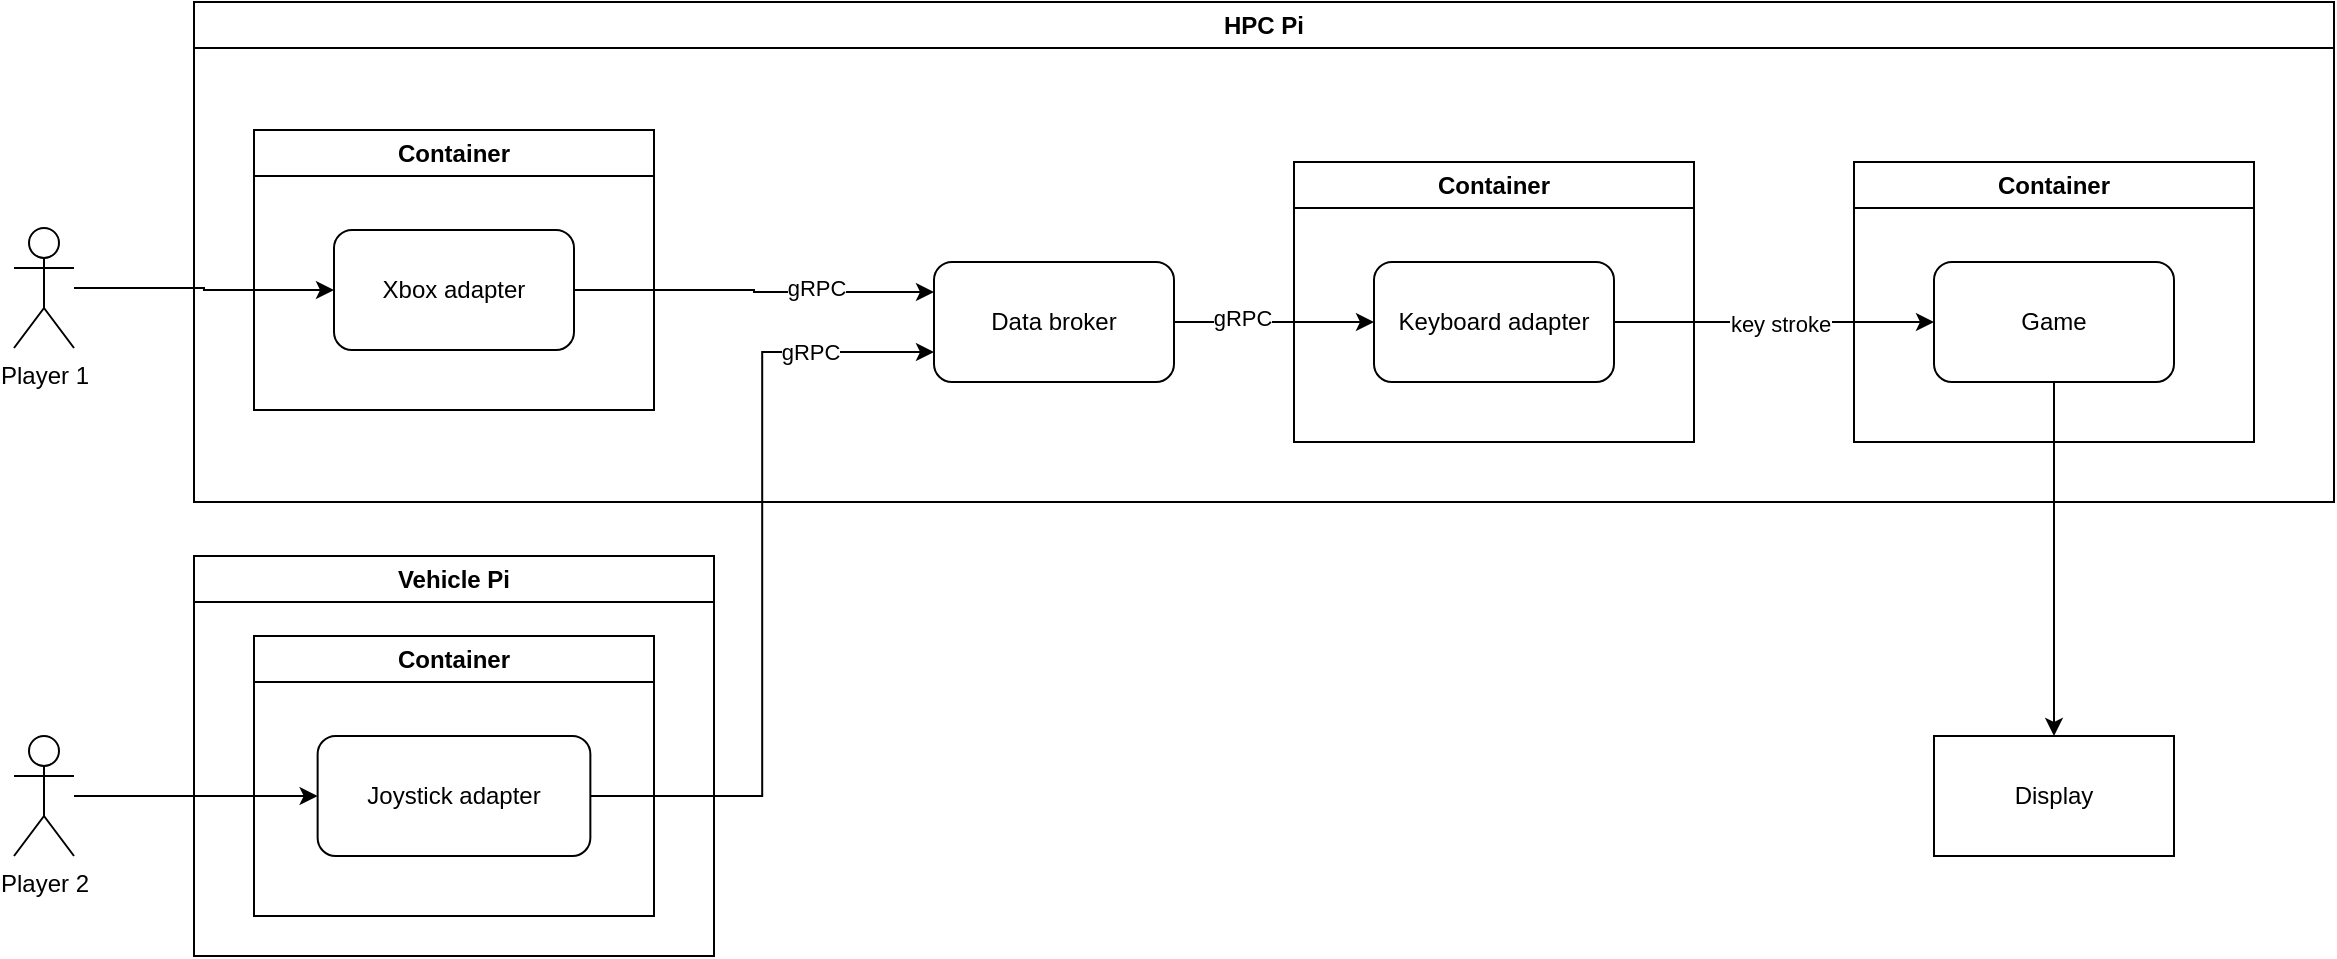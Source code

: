 <mxfile version="24.7.17">
  <diagram name="Page-1" id="BjtE1EONlufpl75EiRII">
    <mxGraphModel dx="1230" dy="933" grid="1" gridSize="10" guides="1" tooltips="1" connect="1" arrows="1" fold="1" page="1" pageScale="1" pageWidth="850" pageHeight="1100" math="0" shadow="0">
      <root>
        <mxCell id="0" />
        <mxCell id="1" parent="0" />
        <mxCell id="1uTvHPG8ILP7znkW-QF_-10" style="edgeStyle=orthogonalEdgeStyle;rounded=0;orthogonalLoop=1;jettySize=auto;html=1;entryX=0;entryY=0.5;entryDx=0;entryDy=0;" edge="1" parent="1" source="1uTvHPG8ILP7znkW-QF_-4" target="1uTvHPG8ILP7znkW-QF_-3">
          <mxGeometry relative="1" as="geometry" />
        </mxCell>
        <mxCell id="1uTvHPG8ILP7znkW-QF_-4" value="Player 1" style="shape=umlActor;verticalLabelPosition=bottom;verticalAlign=top;html=1;outlineConnect=0;" vertex="1" parent="1">
          <mxGeometry x="80" y="283" width="30" height="60" as="geometry" />
        </mxCell>
        <mxCell id="1uTvHPG8ILP7znkW-QF_-11" style="edgeStyle=orthogonalEdgeStyle;rounded=0;orthogonalLoop=1;jettySize=auto;html=1;entryX=0;entryY=0.5;entryDx=0;entryDy=0;" edge="1" parent="1" source="1uTvHPG8ILP7znkW-QF_-9" target="1uTvHPG8ILP7znkW-QF_-8">
          <mxGeometry relative="1" as="geometry" />
        </mxCell>
        <mxCell id="1uTvHPG8ILP7znkW-QF_-9" value="Player 2" style="shape=umlActor;verticalLabelPosition=bottom;verticalAlign=top;html=1;outlineConnect=0;" vertex="1" parent="1">
          <mxGeometry x="80" y="537" width="30" height="60" as="geometry" />
        </mxCell>
        <mxCell id="1uTvHPG8ILP7znkW-QF_-17" style="edgeStyle=orthogonalEdgeStyle;rounded=0;orthogonalLoop=1;jettySize=auto;html=1;entryX=0;entryY=0.5;entryDx=0;entryDy=0;" edge="1" parent="1" source="1uTvHPG8ILP7znkW-QF_-12" target="1uTvHPG8ILP7znkW-QF_-16">
          <mxGeometry relative="1" as="geometry" />
        </mxCell>
        <mxCell id="1uTvHPG8ILP7znkW-QF_-30" value="gRPC" style="edgeLabel;html=1;align=center;verticalAlign=middle;resizable=0;points=[];" vertex="1" connectable="0" parent="1uTvHPG8ILP7znkW-QF_-17">
          <mxGeometry x="-0.312" y="2" relative="1" as="geometry">
            <mxPoint x="-1" as="offset" />
          </mxGeometry>
        </mxCell>
        <mxCell id="1uTvHPG8ILP7znkW-QF_-12" value="Data broker" style="rounded=1;whiteSpace=wrap;html=1;" vertex="1" parent="1">
          <mxGeometry x="540" y="300" width="120" height="60" as="geometry" />
        </mxCell>
        <mxCell id="1uTvHPG8ILP7znkW-QF_-13" style="edgeStyle=orthogonalEdgeStyle;rounded=0;orthogonalLoop=1;jettySize=auto;html=1;entryX=0;entryY=0.25;entryDx=0;entryDy=0;" edge="1" parent="1" source="1uTvHPG8ILP7znkW-QF_-3" target="1uTvHPG8ILP7znkW-QF_-12">
          <mxGeometry relative="1" as="geometry" />
        </mxCell>
        <mxCell id="1uTvHPG8ILP7znkW-QF_-28" value="gRPC" style="edgeLabel;html=1;align=center;verticalAlign=middle;resizable=0;points=[];" vertex="1" connectable="0" parent="1uTvHPG8ILP7znkW-QF_-13">
          <mxGeometry x="0.026" y="2" relative="1" as="geometry">
            <mxPoint x="29" as="offset" />
          </mxGeometry>
        </mxCell>
        <mxCell id="1uTvHPG8ILP7znkW-QF_-14" style="edgeStyle=orthogonalEdgeStyle;rounded=0;orthogonalLoop=1;jettySize=auto;html=1;entryX=0;entryY=0.75;entryDx=0;entryDy=0;" edge="1" parent="1" source="1uTvHPG8ILP7znkW-QF_-8" target="1uTvHPG8ILP7znkW-QF_-12">
          <mxGeometry relative="1" as="geometry" />
        </mxCell>
        <mxCell id="1uTvHPG8ILP7znkW-QF_-29" value="gRPC" style="edgeLabel;html=1;align=center;verticalAlign=middle;resizable=0;points=[];" vertex="1" connectable="0" parent="1uTvHPG8ILP7znkW-QF_-14">
          <mxGeometry x="0.692" relative="1" as="geometry">
            <mxPoint x="-1" as="offset" />
          </mxGeometry>
        </mxCell>
        <mxCell id="1uTvHPG8ILP7znkW-QF_-15" value="Container" style="swimlane;whiteSpace=wrap;html=1;" vertex="1" parent="1">
          <mxGeometry x="720" y="250" width="200" height="140" as="geometry" />
        </mxCell>
        <mxCell id="1uTvHPG8ILP7znkW-QF_-16" value="Keyboard adapter" style="rounded=1;whiteSpace=wrap;html=1;" vertex="1" parent="1uTvHPG8ILP7znkW-QF_-15">
          <mxGeometry x="40" y="50" width="120" height="60" as="geometry" />
        </mxCell>
        <mxCell id="1uTvHPG8ILP7znkW-QF_-22" style="edgeStyle=orthogonalEdgeStyle;rounded=0;orthogonalLoop=1;jettySize=auto;html=1;" edge="1" parent="1" source="1uTvHPG8ILP7znkW-QF_-16" target="1uTvHPG8ILP7znkW-QF_-19">
          <mxGeometry relative="1" as="geometry" />
        </mxCell>
        <mxCell id="1uTvHPG8ILP7znkW-QF_-31" value="key stroke" style="edgeLabel;html=1;align=center;verticalAlign=middle;resizable=0;points=[];" vertex="1" connectable="0" parent="1uTvHPG8ILP7znkW-QF_-22">
          <mxGeometry x="0.023" y="-1" relative="1" as="geometry">
            <mxPoint x="1" as="offset" />
          </mxGeometry>
        </mxCell>
        <mxCell id="1uTvHPG8ILP7znkW-QF_-27" value="HPC Pi" style="swimlane;whiteSpace=wrap;html=1;" vertex="1" parent="1">
          <mxGeometry x="170" y="170" width="1070" height="250" as="geometry" />
        </mxCell>
        <mxCell id="1uTvHPG8ILP7znkW-QF_-1" value="Container" style="swimlane;whiteSpace=wrap;html=1;" vertex="1" parent="1uTvHPG8ILP7znkW-QF_-27">
          <mxGeometry x="30" y="64" width="200" height="140" as="geometry" />
        </mxCell>
        <mxCell id="1uTvHPG8ILP7znkW-QF_-3" value="Xbox adapter" style="rounded=1;whiteSpace=wrap;html=1;" vertex="1" parent="1uTvHPG8ILP7znkW-QF_-1">
          <mxGeometry x="40" y="50" width="120" height="60" as="geometry" />
        </mxCell>
        <mxCell id="1uTvHPG8ILP7znkW-QF_-18" value="Container" style="swimlane;whiteSpace=wrap;html=1;" vertex="1" parent="1uTvHPG8ILP7znkW-QF_-27">
          <mxGeometry x="830" y="80" width="200" height="140" as="geometry" />
        </mxCell>
        <mxCell id="1uTvHPG8ILP7znkW-QF_-19" value="Game" style="rounded=1;whiteSpace=wrap;html=1;" vertex="1" parent="1uTvHPG8ILP7znkW-QF_-18">
          <mxGeometry x="40" y="50" width="120" height="60" as="geometry" />
        </mxCell>
        <mxCell id="1uTvHPG8ILP7znkW-QF_-24" value="Vehicle Pi" style="swimlane;whiteSpace=wrap;html=1;" vertex="1" parent="1">
          <mxGeometry x="170" y="447" width="260" height="200" as="geometry" />
        </mxCell>
        <mxCell id="1uTvHPG8ILP7znkW-QF_-7" value="Container" style="swimlane;whiteSpace=wrap;html=1;" vertex="1" parent="1">
          <mxGeometry x="200" y="487" width="200" height="140" as="geometry" />
        </mxCell>
        <mxCell id="1uTvHPG8ILP7znkW-QF_-8" value="Joystick adapter" style="rounded=1;whiteSpace=wrap;html=1;" vertex="1" parent="1uTvHPG8ILP7znkW-QF_-7">
          <mxGeometry x="31.815" y="50" width="136.364" height="60" as="geometry" />
        </mxCell>
        <mxCell id="1uTvHPG8ILP7znkW-QF_-20" value="Display" style="rounded=0;whiteSpace=wrap;html=1;" vertex="1" parent="1">
          <mxGeometry x="1040" y="537" width="120" height="60" as="geometry" />
        </mxCell>
        <mxCell id="1uTvHPG8ILP7znkW-QF_-21" style="edgeStyle=orthogonalEdgeStyle;rounded=0;orthogonalLoop=1;jettySize=auto;html=1;entryX=0.5;entryY=0;entryDx=0;entryDy=0;" edge="1" parent="1" source="1uTvHPG8ILP7znkW-QF_-19" target="1uTvHPG8ILP7znkW-QF_-20">
          <mxGeometry relative="1" as="geometry" />
        </mxCell>
      </root>
    </mxGraphModel>
  </diagram>
</mxfile>

